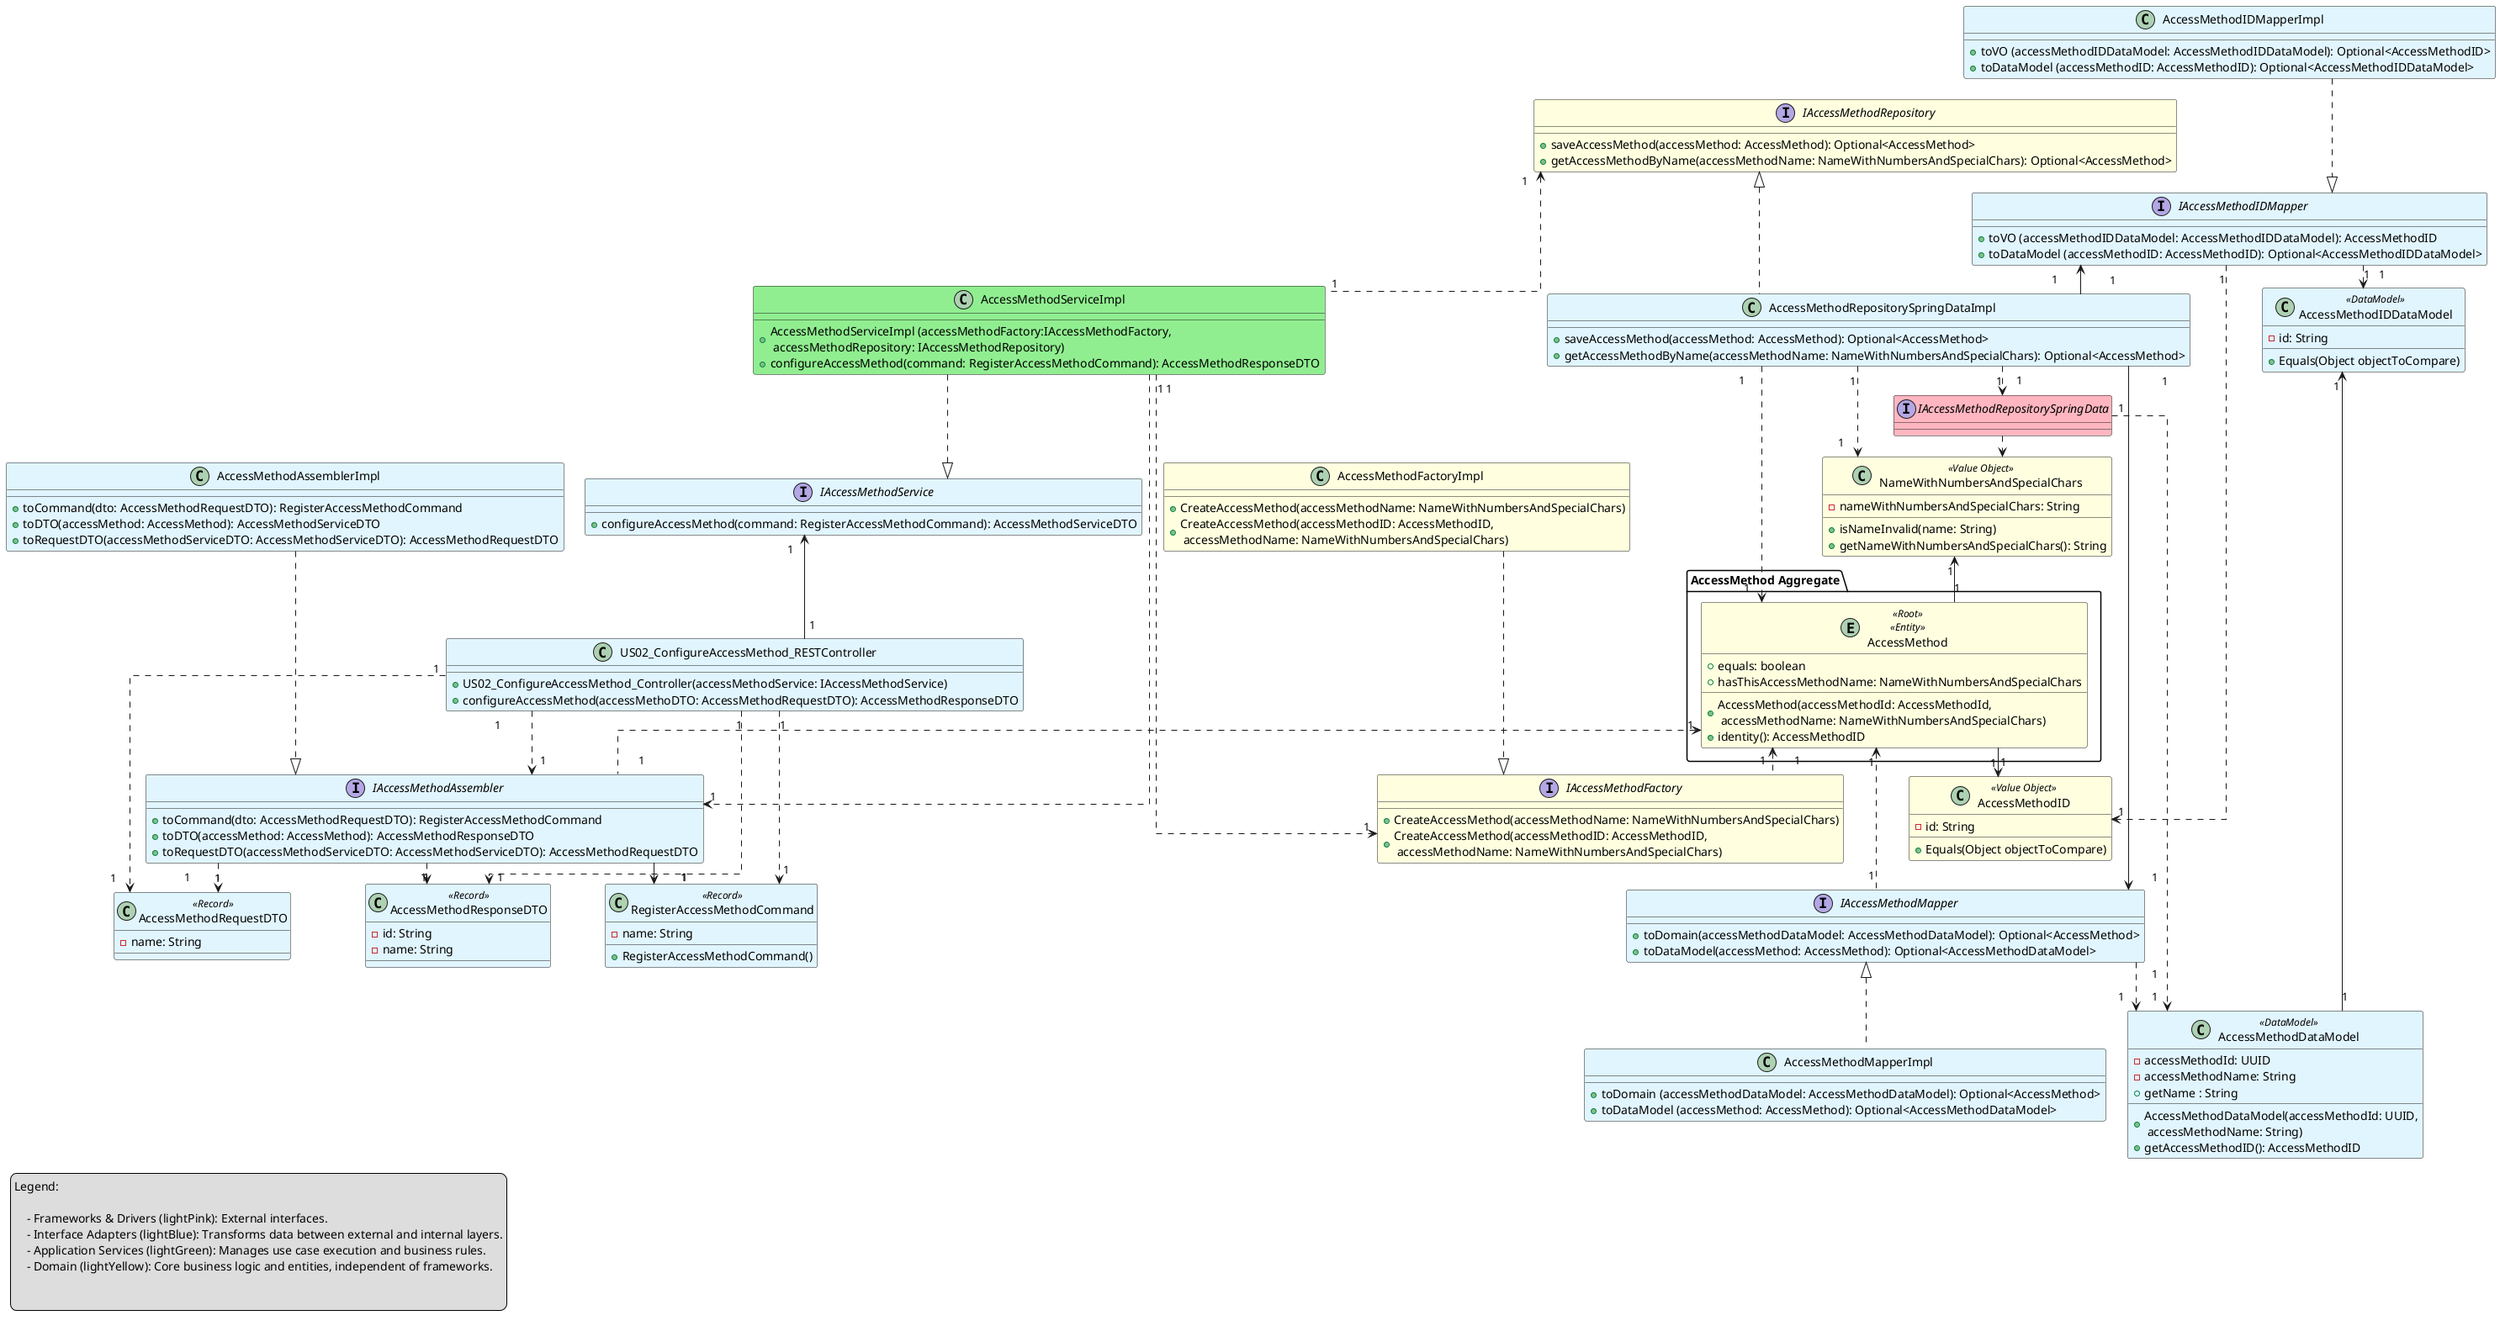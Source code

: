 @startuml
skinparam ranksep 25
skinparam nodesep 25
skinparam classBackgroundColor #E1F5FE
skinparam linetype ortho

legend left
Legend:

    - Frameworks & Drivers (lightPink): External interfaces.
    - Interface Adapters (lightBlue): Transforms data between external and internal layers.
    - Application Services (lightGreen): Manages use case execution and business rules.
    - Domain (lightYellow): Core business logic and entities, independent of frameworks.


end legend
'===== CONTROLLER =======
class US02_ConfigureAccessMethod_RESTController {
    + US02_ConfigureAccessMethod_Controller(accessMethodService: IAccessMethodService)
    + configureAccessMethod(accessMethoDTO: AccessMethodRequestDTO): AccessMethodResponseDTO
}

'===DTO===
class AccessMethodRequestDTO <<Record>> {
    - name: String
}
class AccessMethodResponseDTO <<Record>>{
    - id: String
    - name: String
}

class RegisterAccessMethodCommand <<Record>>{
    - name: String
    + RegisterAccessMethodCommand()
}

'===ASSEMBLER===
interface IAccessMethodAssembler {
    + toCommand(dto: AccessMethodRequestDTO): RegisterAccessMethodCommand
    + toDTO(accessMethod: AccessMethod): AccessMethodResponseDTO
    + toRequestDTO(accessMethodServiceDTO: AccessMethodServiceDTO): AccessMethodRequestDTO
}
class AccessMethodAssemblerImpl {
    + toCommand(dto: AccessMethodRequestDTO): RegisterAccessMethodCommand
    + toDTO(accessMethod: AccessMethod): AccessMethodServiceDTO
    + toRequestDTO(accessMethodServiceDTO: AccessMethodServiceDTO): AccessMethodRequestDTO
}

'===== SERVICE =======
interface IAccessMethodService {
   + configureAccessMethod(command: RegisterAccessMethodCommand): AccessMethodServiceDTO

}

class AccessMethodServiceImpl #lightGreen {
    + AccessMethodServiceImpl (accessMethodFactory:IAccessMethodFactory,\n accessMethodRepository: IAccessMethodRepository)
    + configureAccessMethod(command: RegisterAccessMethodCommand): AccessMethodResponseDTO

}


' ======= FACTORY =======
interface IAccessMethodFactory #lightYellow{
    + CreateAccessMethod(accessMethodName: NameWithNumbersAndSpecialChars)
    + CreateAccessMethod(accessMethodID: AccessMethodID,\n accessMethodName: NameWithNumbersAndSpecialChars)
}

class AccessMethodFactoryImpl #lightYellow{
     + CreateAccessMethod(accessMethodName: NameWithNumbersAndSpecialChars)
     + CreateAccessMethod(accessMethodID: AccessMethodID,\n accessMethodName: NameWithNumbersAndSpecialChars)
}

'===AGGREGATE===
package "AccessMethod Aggregate" {
    entity AccessMethod <<Root>> <<Entity>>#lightYellow {
    + AccessMethod(accessMethodId: AccessMethodId,\n accessMethodName: NameWithNumbersAndSpecialChars)
    + identity(): AccessMethodID
    + equals: boolean
    + hasThisAccessMethodName: NameWithNumbersAndSpecialChars
    }
}

'===VALUE OBJECTS===
class NameWithNumbersAndSpecialChars <<Value Object>> #lightYellow{
    - nameWithNumbersAndSpecialChars: String
    + isNameInvalid(name: String)
    + getNameWithNumbersAndSpecialChars(): String
}

class  AccessMethodID <<Value Object>>#lightYellow{
    - id: String
    + Equals(Object objectToCompare)
}

'===REPOSITORY===
interface IAccessMethodRepositorySpringData #lightPink{
}

interface IAccessMethodRepository #lightYellow{
    +saveAccessMethod(accessMethod: AccessMethod): Optional<AccessMethod>
    +getAccessMethodByName(accessMethodName: NameWithNumbersAndSpecialChars): Optional<AccessMethod>
}

class AccessMethodRepositorySpringDataImpl {
    + saveAccessMethod(accessMethod: AccessMethod): Optional<AccessMethod>
    + getAccessMethodByName(accessMethodName: NameWithNumbersAndSpecialChars): Optional<AccessMethod>
}

'===MAPPERS===
interface IAccessMethodMapper{
    + toDomain(accessMethodDataModel: AccessMethodDataModel): Optional<AccessMethod>
    + toDataModel(accessMethod: AccessMethod): Optional<AccessMethodDataModel>
}

interface IAccessMethodIDMapper{
    + toVO (accessMethodIDDataModel: AccessMethodIDDataModel): AccessMethodID
    + toDataModel (accessMethodID: AccessMethodID): Optional<AccessMethodIDDataModel>
}

class AccessMethodIDMapperImpl {
    + toVO (accessMethodIDDataModel: AccessMethodIDDataModel): Optional<AccessMethodID>
    + toDataModel (accessMethodID: AccessMethodID): Optional<AccessMethodIDDataModel>
}

class AccessMethodMapperImpl {
    + toDomain (accessMethodDataModel: AccessMethodDataModel): Optional<AccessMethod>
    + toDataModel (accessMethod: AccessMethod): Optional<AccessMethodDataModel>
}

'===DATAMODEL===
class AccessMethodDataModel <<DataModel>> {
    - accessMethodId: UUID
    - accessMethodName: String
    + AccessMethodDataModel(accessMethodId: UUID,\n accessMethodName: String)
    + getAccessMethodID(): AccessMethodID
    + getName : String
}

class AccessMethodIDDataModel <<DataModel>> {
    - id: String
    + Equals(Object objectToCompare)
}

'===NAVIGABILITY===

US02_ConfigureAccessMethod_RESTController "1"-u->"1" IAccessMethodService
US02_ConfigureAccessMethod_RESTController "1"..> "1" AccessMethodRequestDTO
US02_ConfigureAccessMethod_RESTController "1"..> "1" AccessMethodResponseDTO
US02_ConfigureAccessMethod_RESTController "1"..> "1" IAccessMethodAssembler
US02_ConfigureAccessMethod_RESTController "1" ..> "1" RegisterAccessMethodCommand

AccessMethodServiceImpl " "...|>" " IAccessMethodService
AccessMethodServiceImpl "1".u..>"1" IAccessMethodRepository
AccessMethodServiceImpl "1"...>"1" IAccessMethodFactory
AccessMethodServiceImpl "1" ..> "1" IAccessMethodAssembler

AccessMethod "1" -u-> " 1" NameWithNumbersAndSpecialChars
AccessMethod "1" --> " 1" AccessMethodID
IAccessMethodAssembler "1" .u.> "1" AccessMethod
IAccessMethodAssembler "1" --> "1" RegisterAccessMethodCommand

AccessMethodRepositorySpringDataImpl "1" ..> "1" AccessMethod
AccessMethodRepositorySpringDataImpl "1" ..> "1" NameWithNumbersAndSpecialChars
AccessMethodRepositorySpringDataImpl "1" --> "1" IAccessMethodMapper
AccessMethodRepositorySpringDataImpl "1"-u-> "1"IAccessMethodIDMapper
AccessMethodRepositorySpringDataImpl "1"..> "1"IAccessMethodRepositorySpringData
AccessMethodRepositorySpringDataImpl " ".u..|>" " IAccessMethodRepository
IAccessMethodRepositorySpringData ..>NameWithNumbersAndSpecialChars
IAccessMethodRepositorySpringData "1" ..> "1" AccessMethodDataModel

AccessMethodMapperImpl " "..u.|>" " IAccessMethodMapper
IAccessMethodFactory "1" .u.> "1" AccessMethod
AccessMethodFactoryImpl " "...|>" " IAccessMethodFactory
IAccessMethodMapper "1"..u.>"1" AccessMethod
IAccessMethodMapper "1"...>"1" AccessMethodDataModel
AccessMethodID "1" <.u. "1" IAccessMethodIDMapper
AccessMethodIDMapperImpl " " ...|> " " IAccessMethodIDMapper
AccessMethodAssemblerImpl " "...|>" " IAccessMethodAssembler
IAccessMethodAssembler "1" ..> "1" AccessMethodRequestDTO
IAccessMethodAssembler "1" ..> "1" AccessMethodResponseDTO
AccessMethodDataModel "1" -u-> "1" AccessMethodIDDataModel
IAccessMethodIDMapper "1" ..> "1" AccessMethodIDDataModel


@enduml